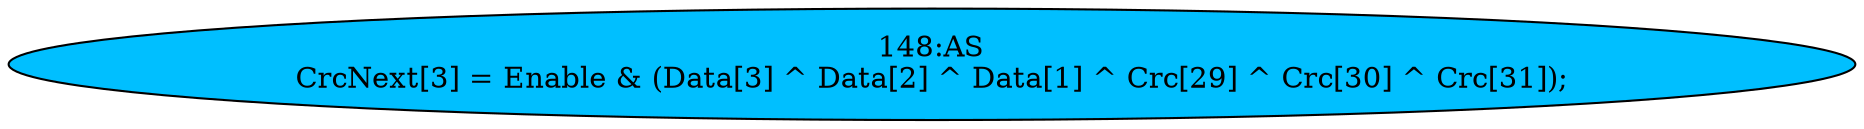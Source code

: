 strict digraph "" {
	node [label="\N"];
	"148:AS"	 [ast="<pyverilog.vparser.ast.Assign object at 0x7f415c23e6d0>",
		def_var="['CrcNext']",
		fillcolor=deepskyblue,
		label="148:AS
CrcNext[3] = Enable & (Data[3] ^ Data[2] ^ Data[1] ^ Crc[29] ^ Crc[30] ^ Crc[31]);",
		statements="[]",
		style=filled,
		typ=Assign,
		use_var="['Enable', 'Data', 'Data', 'Data', 'Crc', 'Crc', 'Crc']"];
}
